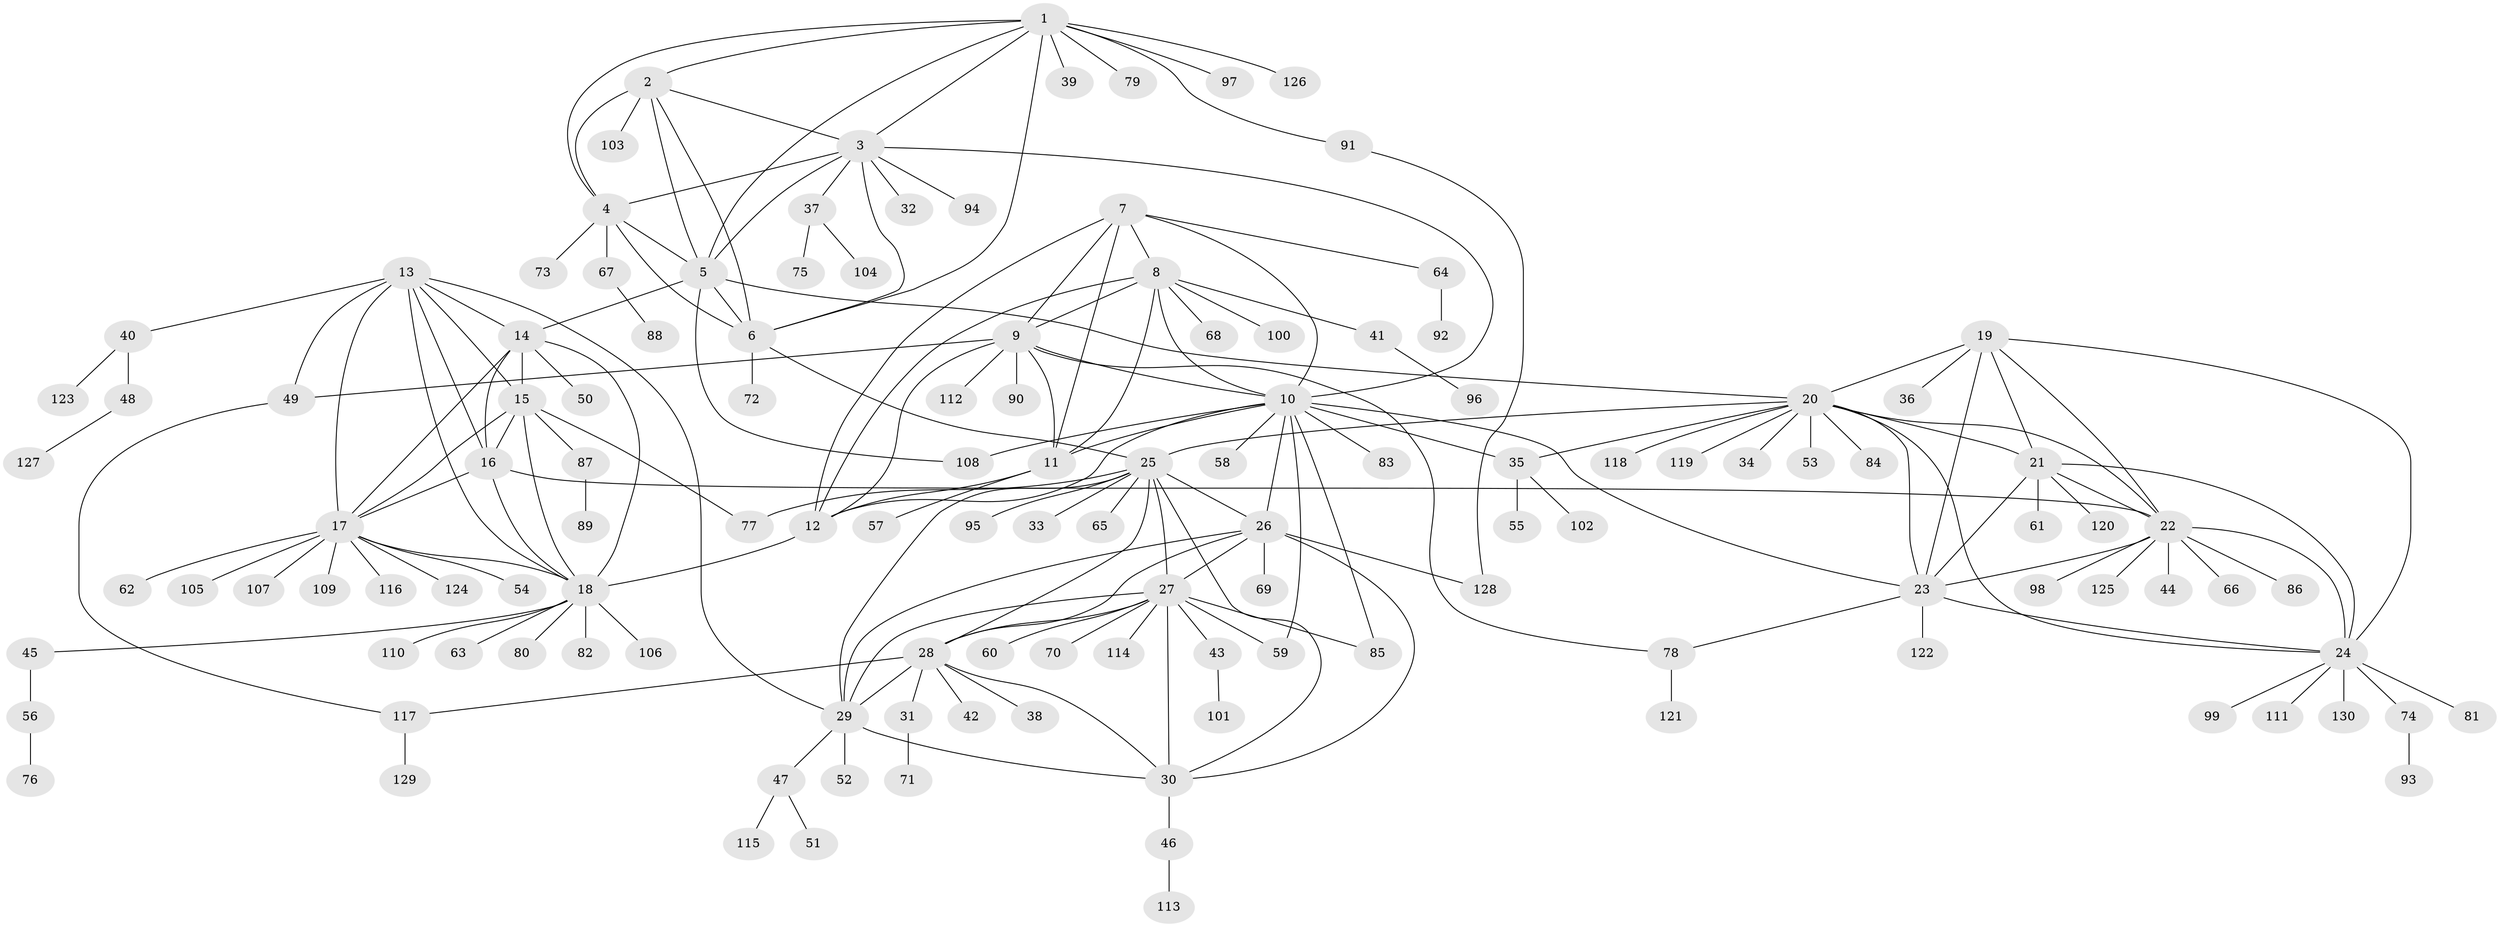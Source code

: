 // coarse degree distribution, {8: 0.04950495049504951, 7: 0.0297029702970297, 5: 0.009900990099009901, 14: 0.019801980198019802, 3: 0.0297029702970297, 6: 0.039603960396039604, 12: 0.009900990099009901, 9: 0.019801980198019802, 16: 0.009900990099009901, 11: 0.009900990099009901, 1: 0.6732673267326733, 2: 0.09900990099009901}
// Generated by graph-tools (version 1.1) at 2025/24/03/03/25 07:24:12]
// undirected, 130 vertices, 194 edges
graph export_dot {
graph [start="1"]
  node [color=gray90,style=filled];
  1;
  2;
  3;
  4;
  5;
  6;
  7;
  8;
  9;
  10;
  11;
  12;
  13;
  14;
  15;
  16;
  17;
  18;
  19;
  20;
  21;
  22;
  23;
  24;
  25;
  26;
  27;
  28;
  29;
  30;
  31;
  32;
  33;
  34;
  35;
  36;
  37;
  38;
  39;
  40;
  41;
  42;
  43;
  44;
  45;
  46;
  47;
  48;
  49;
  50;
  51;
  52;
  53;
  54;
  55;
  56;
  57;
  58;
  59;
  60;
  61;
  62;
  63;
  64;
  65;
  66;
  67;
  68;
  69;
  70;
  71;
  72;
  73;
  74;
  75;
  76;
  77;
  78;
  79;
  80;
  81;
  82;
  83;
  84;
  85;
  86;
  87;
  88;
  89;
  90;
  91;
  92;
  93;
  94;
  95;
  96;
  97;
  98;
  99;
  100;
  101;
  102;
  103;
  104;
  105;
  106;
  107;
  108;
  109;
  110;
  111;
  112;
  113;
  114;
  115;
  116;
  117;
  118;
  119;
  120;
  121;
  122;
  123;
  124;
  125;
  126;
  127;
  128;
  129;
  130;
  1 -- 2;
  1 -- 3;
  1 -- 4;
  1 -- 5;
  1 -- 6;
  1 -- 39;
  1 -- 79;
  1 -- 91;
  1 -- 97;
  1 -- 126;
  2 -- 3;
  2 -- 4;
  2 -- 5;
  2 -- 6;
  2 -- 103;
  3 -- 4;
  3 -- 5;
  3 -- 6;
  3 -- 10;
  3 -- 32;
  3 -- 37;
  3 -- 94;
  4 -- 5;
  4 -- 6;
  4 -- 67;
  4 -- 73;
  5 -- 6;
  5 -- 14;
  5 -- 20;
  5 -- 108;
  6 -- 25;
  6 -- 72;
  7 -- 8;
  7 -- 9;
  7 -- 10;
  7 -- 11;
  7 -- 12;
  7 -- 64;
  8 -- 9;
  8 -- 10;
  8 -- 11;
  8 -- 12;
  8 -- 41;
  8 -- 68;
  8 -- 100;
  9 -- 10;
  9 -- 11;
  9 -- 12;
  9 -- 49;
  9 -- 78;
  9 -- 90;
  9 -- 112;
  10 -- 11;
  10 -- 12;
  10 -- 23;
  10 -- 26;
  10 -- 35;
  10 -- 58;
  10 -- 59;
  10 -- 83;
  10 -- 85;
  10 -- 108;
  11 -- 12;
  11 -- 57;
  12 -- 18;
  13 -- 14;
  13 -- 15;
  13 -- 16;
  13 -- 17;
  13 -- 18;
  13 -- 29;
  13 -- 40;
  13 -- 49;
  14 -- 15;
  14 -- 16;
  14 -- 17;
  14 -- 18;
  14 -- 50;
  15 -- 16;
  15 -- 17;
  15 -- 18;
  15 -- 77;
  15 -- 87;
  16 -- 17;
  16 -- 18;
  16 -- 22;
  17 -- 18;
  17 -- 54;
  17 -- 62;
  17 -- 105;
  17 -- 107;
  17 -- 109;
  17 -- 116;
  17 -- 124;
  18 -- 45;
  18 -- 63;
  18 -- 80;
  18 -- 82;
  18 -- 106;
  18 -- 110;
  19 -- 20;
  19 -- 21;
  19 -- 22;
  19 -- 23;
  19 -- 24;
  19 -- 36;
  20 -- 21;
  20 -- 22;
  20 -- 23;
  20 -- 24;
  20 -- 25;
  20 -- 34;
  20 -- 35;
  20 -- 53;
  20 -- 84;
  20 -- 118;
  20 -- 119;
  21 -- 22;
  21 -- 23;
  21 -- 24;
  21 -- 61;
  21 -- 120;
  22 -- 23;
  22 -- 24;
  22 -- 44;
  22 -- 66;
  22 -- 86;
  22 -- 98;
  22 -- 125;
  23 -- 24;
  23 -- 78;
  23 -- 122;
  24 -- 74;
  24 -- 81;
  24 -- 99;
  24 -- 111;
  24 -- 130;
  25 -- 26;
  25 -- 27;
  25 -- 28;
  25 -- 29;
  25 -- 30;
  25 -- 33;
  25 -- 65;
  25 -- 77;
  25 -- 95;
  26 -- 27;
  26 -- 28;
  26 -- 29;
  26 -- 30;
  26 -- 69;
  26 -- 128;
  27 -- 28;
  27 -- 29;
  27 -- 30;
  27 -- 43;
  27 -- 59;
  27 -- 60;
  27 -- 70;
  27 -- 85;
  27 -- 114;
  28 -- 29;
  28 -- 30;
  28 -- 31;
  28 -- 38;
  28 -- 42;
  28 -- 117;
  29 -- 30;
  29 -- 47;
  29 -- 52;
  30 -- 46;
  31 -- 71;
  35 -- 55;
  35 -- 102;
  37 -- 75;
  37 -- 104;
  40 -- 48;
  40 -- 123;
  41 -- 96;
  43 -- 101;
  45 -- 56;
  46 -- 113;
  47 -- 51;
  47 -- 115;
  48 -- 127;
  49 -- 117;
  56 -- 76;
  64 -- 92;
  67 -- 88;
  74 -- 93;
  78 -- 121;
  87 -- 89;
  91 -- 128;
  117 -- 129;
}
